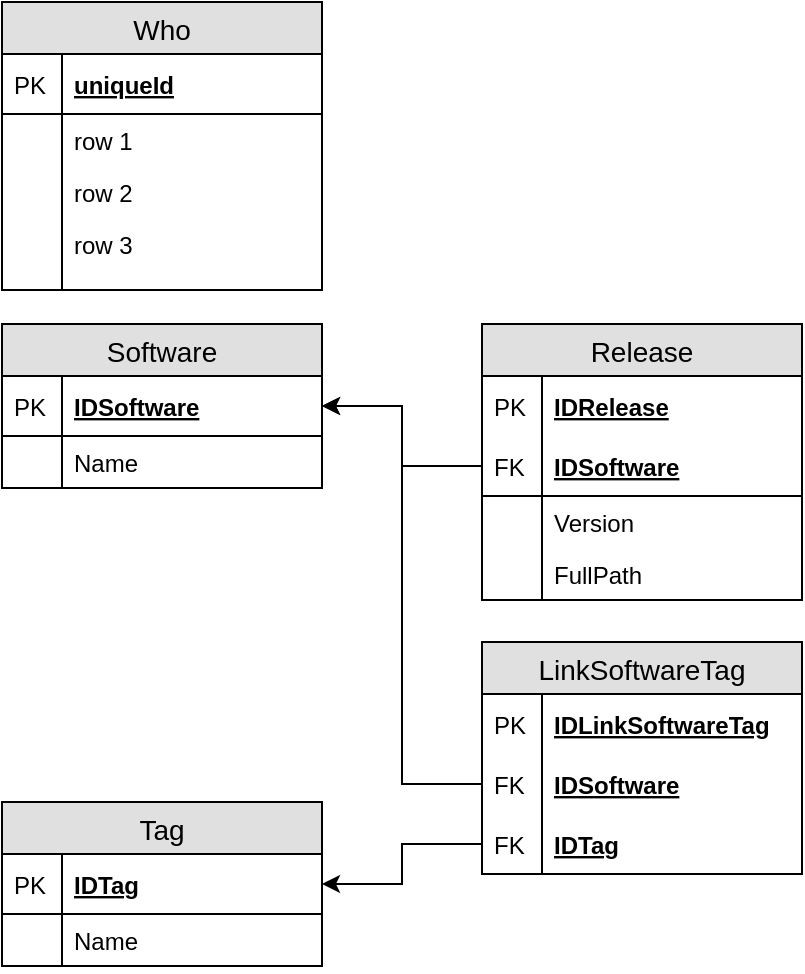 <mxfile version="10.6.0" type="device"><diagram id="AbV8GhYSD1m5fXaDSJtA" name="Page-1"><mxGraphModel dx="1394" dy="858" grid="1" gridSize="10" guides="1" tooltips="1" connect="1" arrows="1" fold="1" page="1" pageScale="1" pageWidth="850" pageHeight="1100" math="0" shadow="0"><root><mxCell id="0"/><mxCell id="1" parent="0"/><mxCell id="XYlPOMi1gfMoyguJ6eJn-16" value="Release" style="swimlane;fontStyle=0;childLayout=stackLayout;horizontal=1;startSize=26;fillColor=#e0e0e0;horizontalStack=0;resizeParent=1;resizeParentMax=0;resizeLast=0;collapsible=1;marginBottom=0;swimlaneFillColor=#ffffff;align=center;fontSize=14;" vertex="1" parent="1"><mxGeometry x="280" y="201" width="160" height="138" as="geometry"/></mxCell><mxCell id="XYlPOMi1gfMoyguJ6eJn-38" value="IDRelease" style="shape=partialRectangle;top=0;left=0;right=0;bottom=0;align=left;verticalAlign=middle;fillColor=none;spacingLeft=34;spacingRight=4;overflow=hidden;rotatable=0;points=[[0,0.5],[1,0.5]];portConstraint=eastwest;dropTarget=0;fontStyle=5;fontSize=12;" vertex="1" parent="XYlPOMi1gfMoyguJ6eJn-16"><mxGeometry y="26" width="160" height="30" as="geometry"/></mxCell><mxCell id="XYlPOMi1gfMoyguJ6eJn-39" value="PK" style="shape=partialRectangle;top=0;left=0;bottom=0;fillColor=none;align=left;verticalAlign=middle;spacingLeft=4;spacingRight=4;overflow=hidden;rotatable=0;points=[];portConstraint=eastwest;part=1;fontSize=12;" vertex="1" connectable="0" parent="XYlPOMi1gfMoyguJ6eJn-38"><mxGeometry width="30" height="30" as="geometry"/></mxCell><mxCell id="XYlPOMi1gfMoyguJ6eJn-17" value="IDSoftware" style="shape=partialRectangle;top=0;left=0;right=0;bottom=1;align=left;verticalAlign=middle;fillColor=none;spacingLeft=34;spacingRight=4;overflow=hidden;rotatable=0;points=[[0,0.5],[1,0.5]];portConstraint=eastwest;dropTarget=0;fontStyle=5;fontSize=12;" vertex="1" parent="XYlPOMi1gfMoyguJ6eJn-16"><mxGeometry y="56" width="160" height="30" as="geometry"/></mxCell><mxCell id="XYlPOMi1gfMoyguJ6eJn-18" value="FK" style="shape=partialRectangle;top=0;left=0;bottom=0;fillColor=none;align=left;verticalAlign=middle;spacingLeft=4;spacingRight=4;overflow=hidden;rotatable=0;points=[];portConstraint=eastwest;part=1;fontSize=12;" vertex="1" connectable="0" parent="XYlPOMi1gfMoyguJ6eJn-17"><mxGeometry width="30" height="30" as="geometry"/></mxCell><mxCell id="XYlPOMi1gfMoyguJ6eJn-19" value="Version" style="shape=partialRectangle;top=0;left=0;right=0;bottom=0;align=left;verticalAlign=top;fillColor=none;spacingLeft=34;spacingRight=4;overflow=hidden;rotatable=0;points=[[0,0.5],[1,0.5]];portConstraint=eastwest;dropTarget=0;fontSize=12;" vertex="1" parent="XYlPOMi1gfMoyguJ6eJn-16"><mxGeometry y="86" width="160" height="26" as="geometry"/></mxCell><mxCell id="XYlPOMi1gfMoyguJ6eJn-20" value="" style="shape=partialRectangle;top=0;left=0;bottom=0;fillColor=none;align=left;verticalAlign=top;spacingLeft=4;spacingRight=4;overflow=hidden;rotatable=0;points=[];portConstraint=eastwest;part=1;fontSize=12;" vertex="1" connectable="0" parent="XYlPOMi1gfMoyguJ6eJn-19"><mxGeometry width="30" height="26" as="geometry"/></mxCell><mxCell id="XYlPOMi1gfMoyguJ6eJn-21" value="FullPath" style="shape=partialRectangle;top=0;left=0;right=0;bottom=0;align=left;verticalAlign=top;fillColor=none;spacingLeft=34;spacingRight=4;overflow=hidden;rotatable=0;points=[[0,0.5],[1,0.5]];portConstraint=eastwest;dropTarget=0;fontSize=12;" vertex="1" parent="XYlPOMi1gfMoyguJ6eJn-16"><mxGeometry y="112" width="160" height="26" as="geometry"/></mxCell><mxCell id="XYlPOMi1gfMoyguJ6eJn-22" value="" style="shape=partialRectangle;top=0;left=0;bottom=0;fillColor=none;align=left;verticalAlign=top;spacingLeft=4;spacingRight=4;overflow=hidden;rotatable=0;points=[];portConstraint=eastwest;part=1;fontSize=12;" vertex="1" connectable="0" parent="XYlPOMi1gfMoyguJ6eJn-21"><mxGeometry width="30" height="26" as="geometry"/></mxCell><mxCell id="XYlPOMi1gfMoyguJ6eJn-27" value="Software" style="swimlane;fontStyle=0;childLayout=stackLayout;horizontal=1;startSize=26;fillColor=#e0e0e0;horizontalStack=0;resizeParent=1;resizeParentMax=0;resizeLast=0;collapsible=1;marginBottom=0;swimlaneFillColor=#ffffff;align=center;fontSize=14;" vertex="1" parent="1"><mxGeometry x="40" y="201" width="160" height="82" as="geometry"/></mxCell><mxCell id="XYlPOMi1gfMoyguJ6eJn-28" value="IDSoftware" style="shape=partialRectangle;top=0;left=0;right=0;bottom=1;align=left;verticalAlign=middle;fillColor=none;spacingLeft=34;spacingRight=4;overflow=hidden;rotatable=0;points=[[0,0.5],[1,0.5]];portConstraint=eastwest;dropTarget=0;fontStyle=5;fontSize=12;" vertex="1" parent="XYlPOMi1gfMoyguJ6eJn-27"><mxGeometry y="26" width="160" height="30" as="geometry"/></mxCell><mxCell id="XYlPOMi1gfMoyguJ6eJn-29" value="PK" style="shape=partialRectangle;top=0;left=0;bottom=0;fillColor=none;align=left;verticalAlign=middle;spacingLeft=4;spacingRight=4;overflow=hidden;rotatable=0;points=[];portConstraint=eastwest;part=1;fontSize=12;" vertex="1" connectable="0" parent="XYlPOMi1gfMoyguJ6eJn-28"><mxGeometry width="30" height="30" as="geometry"/></mxCell><mxCell id="XYlPOMi1gfMoyguJ6eJn-30" value="Name" style="shape=partialRectangle;top=0;left=0;right=0;bottom=0;align=left;verticalAlign=top;fillColor=none;spacingLeft=34;spacingRight=4;overflow=hidden;rotatable=0;points=[[0,0.5],[1,0.5]];portConstraint=eastwest;dropTarget=0;fontSize=12;" vertex="1" parent="XYlPOMi1gfMoyguJ6eJn-27"><mxGeometry y="56" width="160" height="26" as="geometry"/></mxCell><mxCell id="XYlPOMi1gfMoyguJ6eJn-31" value="" style="shape=partialRectangle;top=0;left=0;bottom=0;fillColor=none;align=left;verticalAlign=top;spacingLeft=4;spacingRight=4;overflow=hidden;rotatable=0;points=[];portConstraint=eastwest;part=1;fontSize=12;" vertex="1" connectable="0" parent="XYlPOMi1gfMoyguJ6eJn-30"><mxGeometry width="30" height="26" as="geometry"/></mxCell><mxCell id="XYlPOMi1gfMoyguJ6eJn-41" style="edgeStyle=orthogonalEdgeStyle;rounded=0;orthogonalLoop=1;jettySize=auto;html=1;exitX=0;exitY=0.5;exitDx=0;exitDy=0;entryX=1;entryY=0.5;entryDx=0;entryDy=0;" edge="1" parent="1" source="XYlPOMi1gfMoyguJ6eJn-17" target="XYlPOMi1gfMoyguJ6eJn-28"><mxGeometry relative="1" as="geometry"/></mxCell><mxCell id="XYlPOMi1gfMoyguJ6eJn-42" value="Tag" style="swimlane;fontStyle=0;childLayout=stackLayout;horizontal=1;startSize=26;fillColor=#e0e0e0;horizontalStack=0;resizeParent=1;resizeParentMax=0;resizeLast=0;collapsible=1;marginBottom=0;swimlaneFillColor=#ffffff;align=center;fontSize=14;" vertex="1" parent="1"><mxGeometry x="40" y="440" width="160" height="82" as="geometry"/></mxCell><mxCell id="XYlPOMi1gfMoyguJ6eJn-43" value="IDTag" style="shape=partialRectangle;top=0;left=0;right=0;bottom=1;align=left;verticalAlign=middle;fillColor=none;spacingLeft=34;spacingRight=4;overflow=hidden;rotatable=0;points=[[0,0.5],[1,0.5]];portConstraint=eastwest;dropTarget=0;fontStyle=5;fontSize=12;" vertex="1" parent="XYlPOMi1gfMoyguJ6eJn-42"><mxGeometry y="26" width="160" height="30" as="geometry"/></mxCell><mxCell id="XYlPOMi1gfMoyguJ6eJn-44" value="PK" style="shape=partialRectangle;top=0;left=0;bottom=0;fillColor=none;align=left;verticalAlign=middle;spacingLeft=4;spacingRight=4;overflow=hidden;rotatable=0;points=[];portConstraint=eastwest;part=1;fontSize=12;" vertex="1" connectable="0" parent="XYlPOMi1gfMoyguJ6eJn-43"><mxGeometry width="30" height="30" as="geometry"/></mxCell><mxCell id="XYlPOMi1gfMoyguJ6eJn-45" value="Name" style="shape=partialRectangle;top=0;left=0;right=0;bottom=0;align=left;verticalAlign=top;fillColor=none;spacingLeft=34;spacingRight=4;overflow=hidden;rotatable=0;points=[[0,0.5],[1,0.5]];portConstraint=eastwest;dropTarget=0;fontSize=12;" vertex="1" parent="XYlPOMi1gfMoyguJ6eJn-42"><mxGeometry y="56" width="160" height="26" as="geometry"/></mxCell><mxCell id="XYlPOMi1gfMoyguJ6eJn-46" value="" style="shape=partialRectangle;top=0;left=0;bottom=0;fillColor=none;align=left;verticalAlign=top;spacingLeft=4;spacingRight=4;overflow=hidden;rotatable=0;points=[];portConstraint=eastwest;part=1;fontSize=12;" vertex="1" connectable="0" parent="XYlPOMi1gfMoyguJ6eJn-45"><mxGeometry width="30" height="26" as="geometry"/></mxCell><mxCell id="XYlPOMi1gfMoyguJ6eJn-60" value="LinkSoftwareTag" style="swimlane;fontStyle=0;childLayout=stackLayout;horizontal=1;startSize=26;fillColor=#e0e0e0;horizontalStack=0;resizeParent=1;resizeParentMax=0;resizeLast=0;collapsible=1;marginBottom=0;swimlaneFillColor=#ffffff;align=center;fontSize=14;" vertex="1" parent="1"><mxGeometry x="280" y="360" width="160" height="116" as="geometry"/></mxCell><mxCell id="XYlPOMi1gfMoyguJ6eJn-61" value="IDLinkSoftwareTag" style="shape=partialRectangle;top=0;left=0;right=0;bottom=0;align=left;verticalAlign=middle;fillColor=none;spacingLeft=34;spacingRight=4;overflow=hidden;rotatable=0;points=[[0,0.5],[1,0.5]];portConstraint=eastwest;dropTarget=0;fontStyle=5;fontSize=12;" vertex="1" parent="XYlPOMi1gfMoyguJ6eJn-60"><mxGeometry y="26" width="160" height="30" as="geometry"/></mxCell><mxCell id="XYlPOMi1gfMoyguJ6eJn-62" value="PK" style="shape=partialRectangle;top=0;left=0;bottom=0;fillColor=none;align=left;verticalAlign=middle;spacingLeft=4;spacingRight=4;overflow=hidden;rotatable=0;points=[];portConstraint=eastwest;part=1;fontSize=12;" vertex="1" connectable="0" parent="XYlPOMi1gfMoyguJ6eJn-61"><mxGeometry width="30" height="30" as="geometry"/></mxCell><mxCell id="XYlPOMi1gfMoyguJ6eJn-69" value="IDSoftware" style="shape=partialRectangle;top=0;left=0;right=0;bottom=0;align=left;verticalAlign=middle;fillColor=none;spacingLeft=34;spacingRight=4;overflow=hidden;rotatable=0;points=[[0,0.5],[1,0.5]];portConstraint=eastwest;dropTarget=0;fontStyle=5;fontSize=12;" vertex="1" parent="XYlPOMi1gfMoyguJ6eJn-60"><mxGeometry y="56" width="160" height="30" as="geometry"/></mxCell><mxCell id="XYlPOMi1gfMoyguJ6eJn-70" value="FK" style="shape=partialRectangle;top=0;left=0;bottom=0;fillColor=none;align=left;verticalAlign=middle;spacingLeft=4;spacingRight=4;overflow=hidden;rotatable=0;points=[];portConstraint=eastwest;part=1;fontSize=12;" vertex="1" connectable="0" parent="XYlPOMi1gfMoyguJ6eJn-69"><mxGeometry width="30" height="30" as="geometry"/></mxCell><mxCell id="XYlPOMi1gfMoyguJ6eJn-63" value="IDTag" style="shape=partialRectangle;top=0;left=0;right=0;bottom=1;align=left;verticalAlign=middle;fillColor=none;spacingLeft=34;spacingRight=4;overflow=hidden;rotatable=0;points=[[0,0.5],[1,0.5]];portConstraint=eastwest;dropTarget=0;fontStyle=5;fontSize=12;" vertex="1" parent="XYlPOMi1gfMoyguJ6eJn-60"><mxGeometry y="86" width="160" height="30" as="geometry"/></mxCell><mxCell id="XYlPOMi1gfMoyguJ6eJn-64" value="FK" style="shape=partialRectangle;top=0;left=0;bottom=0;fillColor=none;align=left;verticalAlign=middle;spacingLeft=4;spacingRight=4;overflow=hidden;rotatable=0;points=[];portConstraint=eastwest;part=1;fontSize=12;" vertex="1" connectable="0" parent="XYlPOMi1gfMoyguJ6eJn-63"><mxGeometry width="30" height="30" as="geometry"/></mxCell><mxCell id="XYlPOMi1gfMoyguJ6eJn-72" style="edgeStyle=orthogonalEdgeStyle;rounded=0;orthogonalLoop=1;jettySize=auto;html=1;exitX=0;exitY=0.5;exitDx=0;exitDy=0;" edge="1" parent="1" source="XYlPOMi1gfMoyguJ6eJn-63" target="XYlPOMi1gfMoyguJ6eJn-43"><mxGeometry relative="1" as="geometry"><Array as="points"><mxPoint x="240" y="461"/><mxPoint x="240" y="481"/></Array></mxGeometry></mxCell><mxCell id="XYlPOMi1gfMoyguJ6eJn-73" style="edgeStyle=orthogonalEdgeStyle;rounded=0;orthogonalLoop=1;jettySize=auto;html=1;exitX=0;exitY=0.5;exitDx=0;exitDy=0;entryX=1;entryY=0.5;entryDx=0;entryDy=0;" edge="1" parent="1" source="XYlPOMi1gfMoyguJ6eJn-69" target="XYlPOMi1gfMoyguJ6eJn-28"><mxGeometry relative="1" as="geometry"/></mxCell><mxCell id="XYlPOMi1gfMoyguJ6eJn-97" value="Who" style="swimlane;fontStyle=0;childLayout=stackLayout;horizontal=1;startSize=26;fillColor=#e0e0e0;horizontalStack=0;resizeParent=1;resizeParentMax=0;resizeLast=0;collapsible=1;marginBottom=0;swimlaneFillColor=#ffffff;align=center;fontSize=14;" vertex="1" parent="1"><mxGeometry x="40" y="40" width="160" height="144" as="geometry"/></mxCell><mxCell id="XYlPOMi1gfMoyguJ6eJn-98" value="uniqueId" style="shape=partialRectangle;top=0;left=0;right=0;bottom=1;align=left;verticalAlign=middle;fillColor=none;spacingLeft=34;spacingRight=4;overflow=hidden;rotatable=0;points=[[0,0.5],[1,0.5]];portConstraint=eastwest;dropTarget=0;fontStyle=5;fontSize=12;" vertex="1" parent="XYlPOMi1gfMoyguJ6eJn-97"><mxGeometry y="26" width="160" height="30" as="geometry"/></mxCell><mxCell id="XYlPOMi1gfMoyguJ6eJn-99" value="PK" style="shape=partialRectangle;top=0;left=0;bottom=0;fillColor=none;align=left;verticalAlign=middle;spacingLeft=4;spacingRight=4;overflow=hidden;rotatable=0;points=[];portConstraint=eastwest;part=1;fontSize=12;" vertex="1" connectable="0" parent="XYlPOMi1gfMoyguJ6eJn-98"><mxGeometry width="30" height="30" as="geometry"/></mxCell><mxCell id="XYlPOMi1gfMoyguJ6eJn-100" value="row 1" style="shape=partialRectangle;top=0;left=0;right=0;bottom=0;align=left;verticalAlign=top;fillColor=none;spacingLeft=34;spacingRight=4;overflow=hidden;rotatable=0;points=[[0,0.5],[1,0.5]];portConstraint=eastwest;dropTarget=0;fontSize=12;" vertex="1" parent="XYlPOMi1gfMoyguJ6eJn-97"><mxGeometry y="56" width="160" height="26" as="geometry"/></mxCell><mxCell id="XYlPOMi1gfMoyguJ6eJn-101" value="" style="shape=partialRectangle;top=0;left=0;bottom=0;fillColor=none;align=left;verticalAlign=top;spacingLeft=4;spacingRight=4;overflow=hidden;rotatable=0;points=[];portConstraint=eastwest;part=1;fontSize=12;" vertex="1" connectable="0" parent="XYlPOMi1gfMoyguJ6eJn-100"><mxGeometry width="30" height="26" as="geometry"/></mxCell><mxCell id="XYlPOMi1gfMoyguJ6eJn-102" value="row 2" style="shape=partialRectangle;top=0;left=0;right=0;bottom=0;align=left;verticalAlign=top;fillColor=none;spacingLeft=34;spacingRight=4;overflow=hidden;rotatable=0;points=[[0,0.5],[1,0.5]];portConstraint=eastwest;dropTarget=0;fontSize=12;" vertex="1" parent="XYlPOMi1gfMoyguJ6eJn-97"><mxGeometry y="82" width="160" height="26" as="geometry"/></mxCell><mxCell id="XYlPOMi1gfMoyguJ6eJn-103" value="" style="shape=partialRectangle;top=0;left=0;bottom=0;fillColor=none;align=left;verticalAlign=top;spacingLeft=4;spacingRight=4;overflow=hidden;rotatable=0;points=[];portConstraint=eastwest;part=1;fontSize=12;" vertex="1" connectable="0" parent="XYlPOMi1gfMoyguJ6eJn-102"><mxGeometry width="30" height="26" as="geometry"/></mxCell><mxCell id="XYlPOMi1gfMoyguJ6eJn-104" value="row 3" style="shape=partialRectangle;top=0;left=0;right=0;bottom=0;align=left;verticalAlign=top;fillColor=none;spacingLeft=34;spacingRight=4;overflow=hidden;rotatable=0;points=[[0,0.5],[1,0.5]];portConstraint=eastwest;dropTarget=0;fontSize=12;" vertex="1" parent="XYlPOMi1gfMoyguJ6eJn-97"><mxGeometry y="108" width="160" height="26" as="geometry"/></mxCell><mxCell id="XYlPOMi1gfMoyguJ6eJn-105" value="" style="shape=partialRectangle;top=0;left=0;bottom=0;fillColor=none;align=left;verticalAlign=top;spacingLeft=4;spacingRight=4;overflow=hidden;rotatable=0;points=[];portConstraint=eastwest;part=1;fontSize=12;" vertex="1" connectable="0" parent="XYlPOMi1gfMoyguJ6eJn-104"><mxGeometry width="30" height="26" as="geometry"/></mxCell><mxCell id="XYlPOMi1gfMoyguJ6eJn-106" value="" style="shape=partialRectangle;top=0;left=0;right=0;bottom=0;align=left;verticalAlign=top;fillColor=none;spacingLeft=34;spacingRight=4;overflow=hidden;rotatable=0;points=[[0,0.5],[1,0.5]];portConstraint=eastwest;dropTarget=0;fontSize=12;" vertex="1" parent="XYlPOMi1gfMoyguJ6eJn-97"><mxGeometry y="134" width="160" height="10" as="geometry"/></mxCell><mxCell id="XYlPOMi1gfMoyguJ6eJn-107" value="" style="shape=partialRectangle;top=0;left=0;bottom=0;fillColor=none;align=left;verticalAlign=top;spacingLeft=4;spacingRight=4;overflow=hidden;rotatable=0;points=[];portConstraint=eastwest;part=1;fontSize=12;" vertex="1" connectable="0" parent="XYlPOMi1gfMoyguJ6eJn-106"><mxGeometry width="30" height="10" as="geometry"/></mxCell></root></mxGraphModel></diagram></mxfile>